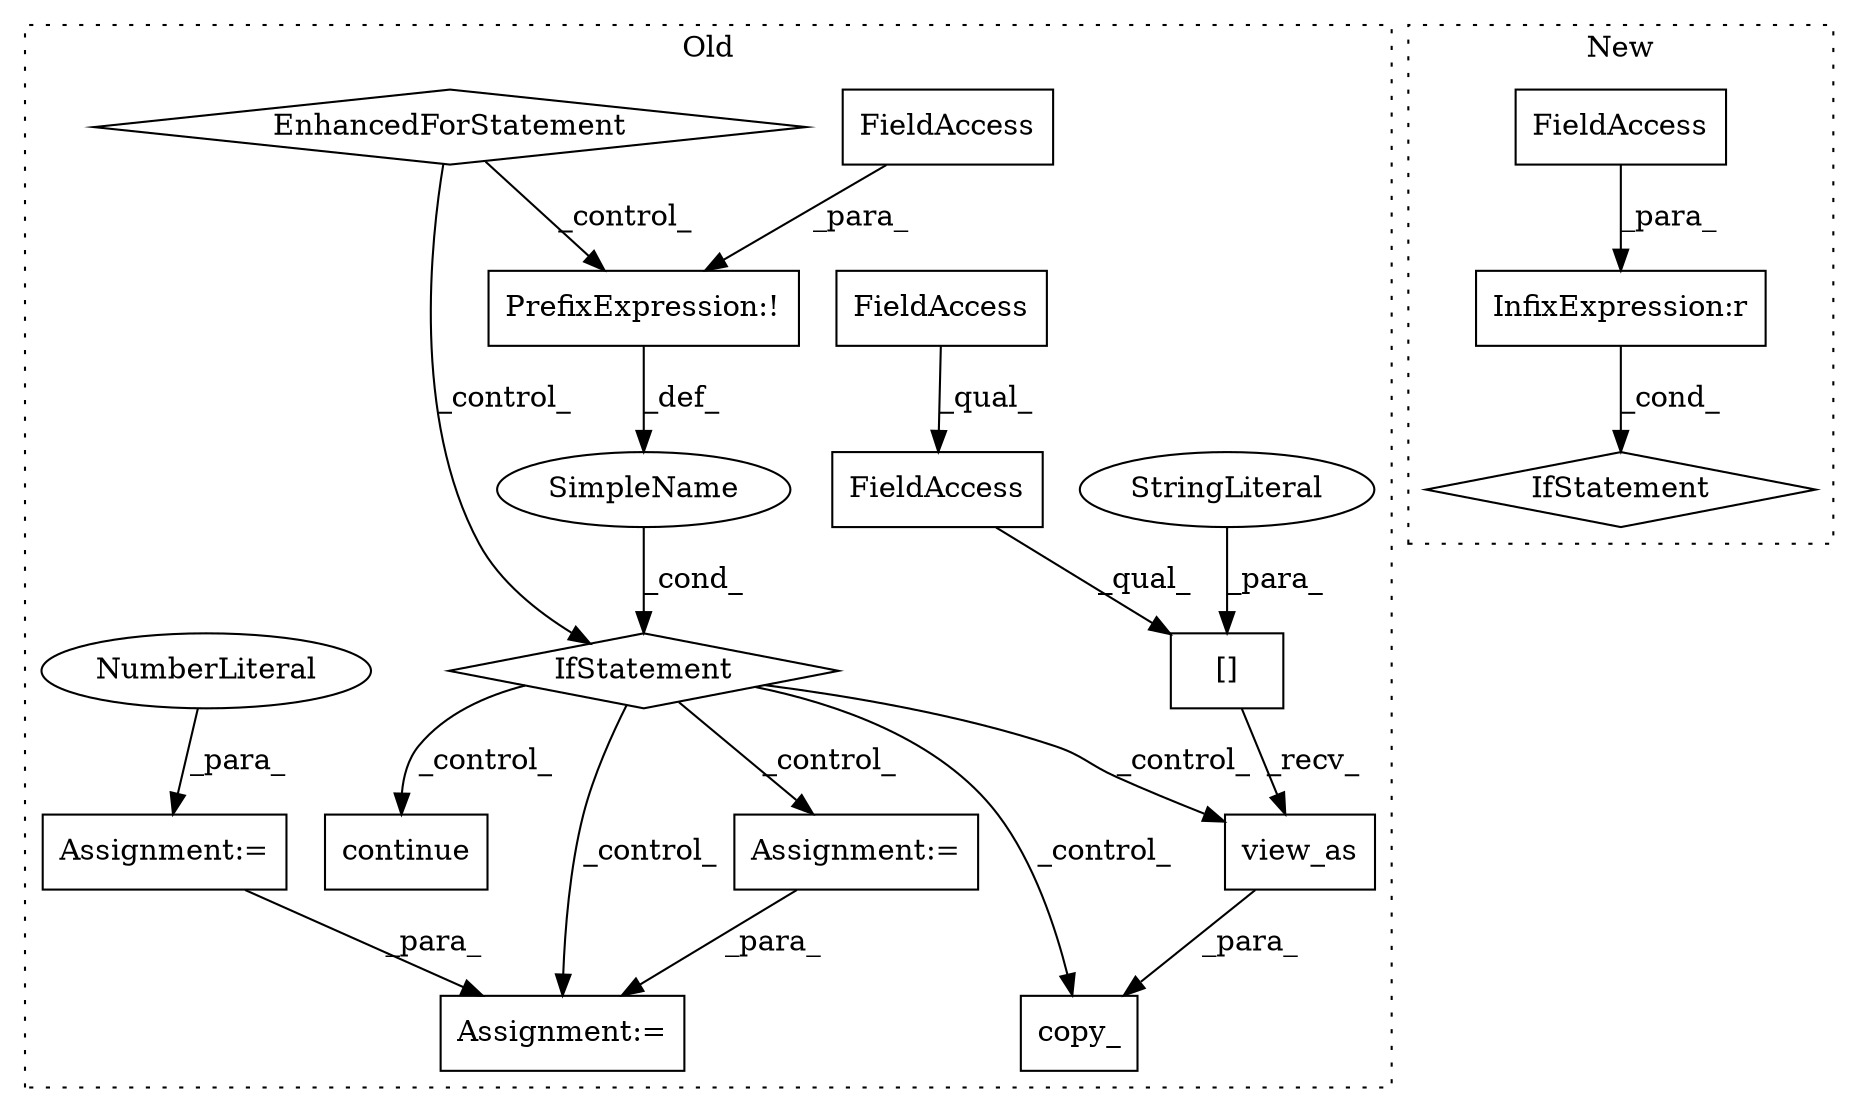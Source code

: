 digraph G {
subgraph cluster0 {
1 [label="view_as" a="32" s="6890,6904" l="8,1" shape="box"];
4 [label="EnhancedForStatement" a="70" s="6630,6711" l="57,2" shape="diamond"];
5 [label="PrefixExpression:!" a="38" s="6727" l="1" shape="box"];
6 [label="[]" a="2" s="6828,6888" l="22,1" shape="box"];
7 [label="copy_" a="32" s="6822,6905" l="6,1" shape="box"];
8 [label="SimpleName" a="42" s="" l="" shape="ellipse"];
9 [label="StringLiteral" a="45" s="6850" l="38" shape="ellipse"];
11 [label="FieldAccess" a="22" s="6728" l="15" shape="box"];
12 [label="FieldAccess" a="22" s="6828" l="21" shape="box"];
13 [label="FieldAccess" a="22" s="6828" l="16" shape="box"];
14 [label="continue" a="18" s="6757" l="9" shape="box"];
15 [label="IfStatement" a="25" s="6723,6743" l="4,2" shape="diamond"];
16 [label="Assignment:=" a="7" s="6790" l="1" shape="box"];
17 [label="Assignment:=" a="7" s="6922" l="2" shape="box"];
18 [label="Assignment:=" a="7" s="6620" l="1" shape="box"];
19 [label="NumberLiteral" a="34" s="6621" l="1" shape="ellipse"];
label = "Old";
style="dotted";
}
subgraph cluster1 {
2 [label="IfStatement" a="25" s="5110,5133" l="4,2" shape="diamond"];
3 [label="InfixExpression:r" a="27" s="5125" l="4" shape="box"];
10 [label="FieldAccess" a="22" s="5114" l="11" shape="box"];
label = "New";
style="dotted";
}
1 -> 7 [label="_para_"];
3 -> 2 [label="_cond_"];
4 -> 15 [label="_control_"];
4 -> 5 [label="_control_"];
5 -> 8 [label="_def_"];
6 -> 1 [label="_recv_"];
8 -> 15 [label="_cond_"];
9 -> 6 [label="_para_"];
10 -> 3 [label="_para_"];
11 -> 5 [label="_para_"];
12 -> 6 [label="_qual_"];
13 -> 12 [label="_qual_"];
15 -> 17 [label="_control_"];
15 -> 7 [label="_control_"];
15 -> 14 [label="_control_"];
15 -> 1 [label="_control_"];
15 -> 16 [label="_control_"];
16 -> 17 [label="_para_"];
18 -> 17 [label="_para_"];
19 -> 18 [label="_para_"];
}